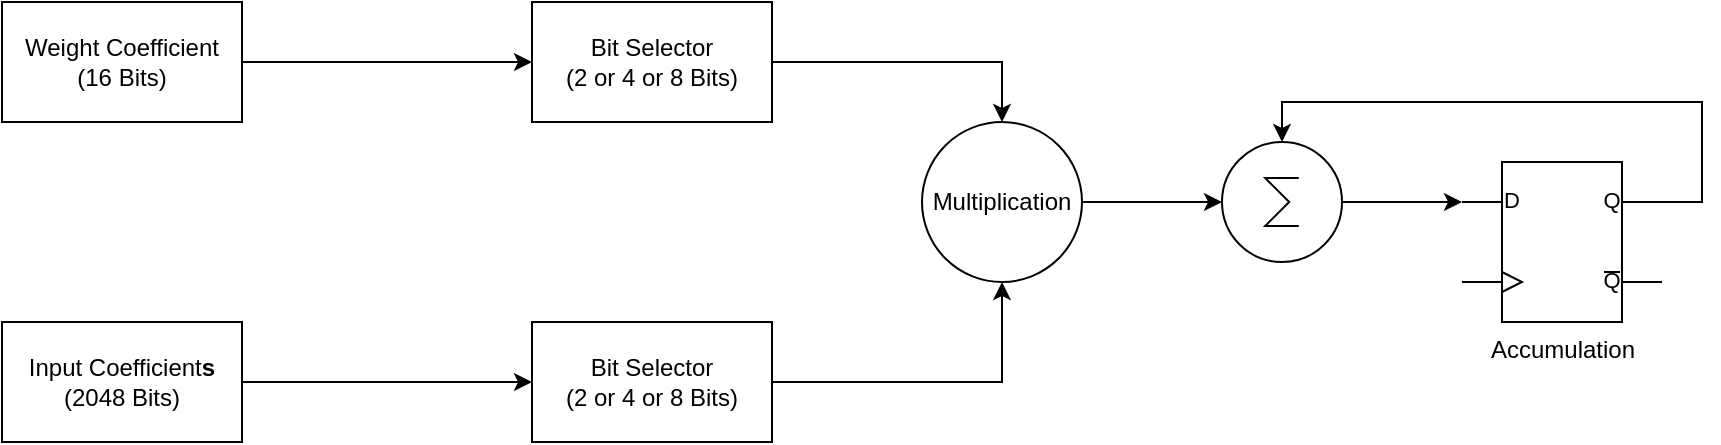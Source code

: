 <mxfile version="12.5.3" type="device" pages="2"><diagram id="5EvfinTA4NnwTIHYEvWW" name="Page-1"><mxGraphModel dx="1088" dy="889" grid="1" gridSize="10" guides="1" tooltips="1" connect="1" arrows="1" fold="1" page="1" pageScale="1" pageWidth="850" pageHeight="1100" math="0" shadow="0"><root><mxCell id="0"/><mxCell id="1" parent="0"/><mxCell id="I41aQPm7Ezf8EI9lW8n6-16" value="" style="edgeStyle=orthogonalEdgeStyle;rounded=0;orthogonalLoop=1;jettySize=auto;html=1;entryX=0;entryY=0.5;entryDx=0;entryDy=0;" edge="1" parent="1" source="I41aQPm7Ezf8EI9lW8n6-1" target="I41aQPm7Ezf8EI9lW8n6-3"><mxGeometry relative="1" as="geometry"><mxPoint x="220" y="240" as="targetPoint"/></mxGeometry></mxCell><mxCell id="I41aQPm7Ezf8EI9lW8n6-1" value="Weight Coefficient&lt;br&gt;(16 Bits)" style="rounded=0;whiteSpace=wrap;html=1;" vertex="1" parent="1"><mxGeometry x="20" y="210" width="120" height="60" as="geometry"/></mxCell><mxCell id="I41aQPm7Ezf8EI9lW8n6-13" style="edgeStyle=orthogonalEdgeStyle;rounded=0;orthogonalLoop=1;jettySize=auto;html=1;entryX=0.5;entryY=0;entryDx=0;entryDy=0;" edge="1" parent="1" source="I41aQPm7Ezf8EI9lW8n6-3" target="I41aQPm7Ezf8EI9lW8n6-6"><mxGeometry relative="1" as="geometry"/></mxCell><mxCell id="I41aQPm7Ezf8EI9lW8n6-3" value="Bit Selector&lt;br&gt;(2 or 4 or 8 Bits)" style="rounded=0;whiteSpace=wrap;html=1;" vertex="1" parent="1"><mxGeometry x="285" y="210" width="120" height="60" as="geometry"/></mxCell><mxCell id="I41aQPm7Ezf8EI9lW8n6-14" style="edgeStyle=orthogonalEdgeStyle;rounded=0;orthogonalLoop=1;jettySize=auto;html=1;entryX=0;entryY=0.5;entryDx=0;entryDy=0;" edge="1" parent="1" source="I41aQPm7Ezf8EI9lW8n6-4" target="I41aQPm7Ezf8EI9lW8n6-5"><mxGeometry relative="1" as="geometry"/></mxCell><mxCell id="I41aQPm7Ezf8EI9lW8n6-4" value="Input Coefficient&lt;b&gt;s&lt;/b&gt;&lt;br&gt;(2048 Bits)" style="rounded=0;whiteSpace=wrap;html=1;" vertex="1" parent="1"><mxGeometry x="20" y="370" width="120" height="60" as="geometry"/></mxCell><mxCell id="I41aQPm7Ezf8EI9lW8n6-12" style="edgeStyle=orthogonalEdgeStyle;rounded=0;orthogonalLoop=1;jettySize=auto;html=1;entryX=0.5;entryY=1;entryDx=0;entryDy=0;" edge="1" parent="1" source="I41aQPm7Ezf8EI9lW8n6-5" target="I41aQPm7Ezf8EI9lW8n6-6"><mxGeometry relative="1" as="geometry"/></mxCell><mxCell id="I41aQPm7Ezf8EI9lW8n6-5" value="Bit Selector&lt;br&gt;(2 or 4 or 8 Bits)" style="rounded=0;whiteSpace=wrap;html=1;" vertex="1" parent="1"><mxGeometry x="285" y="370" width="120" height="60" as="geometry"/></mxCell><mxCell id="I41aQPm7Ezf8EI9lW8n6-9" value="" style="edgeStyle=orthogonalEdgeStyle;rounded=0;orthogonalLoop=1;jettySize=auto;html=1;" edge="1" parent="1" source="I41aQPm7Ezf8EI9lW8n6-6" target="I41aQPm7Ezf8EI9lW8n6-7"><mxGeometry relative="1" as="geometry"/></mxCell><mxCell id="I41aQPm7Ezf8EI9lW8n6-6" value="Multiplication" style="ellipse;whiteSpace=wrap;html=1;aspect=fixed;" vertex="1" parent="1"><mxGeometry x="480" y="270" width="80" height="80" as="geometry"/></mxCell><mxCell id="I41aQPm7Ezf8EI9lW8n6-10" value="" style="edgeStyle=orthogonalEdgeStyle;rounded=0;orthogonalLoop=1;jettySize=auto;html=1;entryX=0;entryY=0.25;entryDx=0;entryDy=0;entryPerimeter=0;" edge="1" parent="1" source="I41aQPm7Ezf8EI9lW8n6-7" target="I41aQPm7Ezf8EI9lW8n6-8"><mxGeometry relative="1" as="geometry"/></mxCell><mxCell id="I41aQPm7Ezf8EI9lW8n6-7" value="" style="verticalLabelPosition=bottom;shadow=0;dashed=0;align=center;html=1;verticalAlign=top;shape=mxgraph.electrical.abstract.sum;" vertex="1" parent="1"><mxGeometry x="630" y="280" width="60" height="60" as="geometry"/></mxCell><mxCell id="I41aQPm7Ezf8EI9lW8n6-11" style="edgeStyle=orthogonalEdgeStyle;rounded=0;orthogonalLoop=1;jettySize=auto;html=1;exitX=1;exitY=0.25;exitDx=0;exitDy=0;exitPerimeter=0;entryX=0.5;entryY=0;entryDx=0;entryDy=0;entryPerimeter=0;" edge="1" parent="1" source="I41aQPm7Ezf8EI9lW8n6-8" target="I41aQPm7Ezf8EI9lW8n6-7"><mxGeometry relative="1" as="geometry"/></mxCell><mxCell id="I41aQPm7Ezf8EI9lW8n6-8" value="Accumulation" style="verticalLabelPosition=bottom;shadow=0;dashed=0;align=center;html=1;verticalAlign=top;shape=mxgraph.electrical.logic_gates.d_type_flip-flop;" vertex="1" parent="1"><mxGeometry x="750" y="290" width="100" height="80" as="geometry"/></mxCell></root></mxGraphModel></diagram><diagram id="mlnNWpOTWS5NXxi-FsF4" name="Page-2"><mxGraphModel dx="1088" dy="889" grid="1" gridSize="10" guides="1" tooltips="1" connect="1" arrows="1" fold="1" page="1" pageScale="1" pageWidth="850" pageHeight="1100" math="0" shadow="0"><root><mxCell id="1oatq4qJ1UR_Y7ejgjW1-0"/><mxCell id="1oatq4qJ1UR_Y7ejgjW1-1" parent="1oatq4qJ1UR_Y7ejgjW1-0"/><mxCell id="1oatq4qJ1UR_Y7ejgjW1-6" style="edgeStyle=orthogonalEdgeStyle;rounded=0;orthogonalLoop=1;jettySize=auto;html=1;entryX=0.5;entryY=0;entryDx=0;entryDy=0;" edge="1" parent="1oatq4qJ1UR_Y7ejgjW1-1" source="1oatq4qJ1UR_Y7ejgjW1-2" target="1oatq4qJ1UR_Y7ejgjW1-4"><mxGeometry relative="1" as="geometry"/></mxCell><mxCell id="1oatq4qJ1UR_Y7ejgjW1-2" value="SRAM 1" style="whiteSpace=wrap;html=1;aspect=fixed;" vertex="1" parent="1oatq4qJ1UR_Y7ejgjW1-1"><mxGeometry x="140" y="70" width="80" height="80" as="geometry"/></mxCell><mxCell id="1oatq4qJ1UR_Y7ejgjW1-7" style="edgeStyle=orthogonalEdgeStyle;rounded=0;orthogonalLoop=1;jettySize=auto;html=1;entryX=0.5;entryY=1;entryDx=0;entryDy=0;" edge="1" parent="1oatq4qJ1UR_Y7ejgjW1-1" source="1oatq4qJ1UR_Y7ejgjW1-3" target="1oatq4qJ1UR_Y7ejgjW1-4"><mxGeometry relative="1" as="geometry"/></mxCell><mxCell id="1oatq4qJ1UR_Y7ejgjW1-3" value="SRAM 2" style="whiteSpace=wrap;html=1;aspect=fixed;" vertex="1" parent="1oatq4qJ1UR_Y7ejgjW1-1"><mxGeometry x="140" y="310" width="80" height="80" as="geometry"/></mxCell><mxCell id="1oatq4qJ1UR_Y7ejgjW1-8" style="edgeStyle=orthogonalEdgeStyle;rounded=0;orthogonalLoop=1;jettySize=auto;html=1;entryX=0;entryY=0.5;entryDx=0;entryDy=0;" edge="1" parent="1oatq4qJ1UR_Y7ejgjW1-1" source="1oatq4qJ1UR_Y7ejgjW1-4" target="1oatq4qJ1UR_Y7ejgjW1-5"><mxGeometry relative="1" as="geometry"/></mxCell><mxCell id="1oatq4qJ1UR_Y7ejgjW1-9" style="edgeStyle=orthogonalEdgeStyle;rounded=0;orthogonalLoop=1;jettySize=auto;html=1;entryX=0.5;entryY=0;entryDx=0;entryDy=0;" edge="1" parent="1oatq4qJ1UR_Y7ejgjW1-1" source="1oatq4qJ1UR_Y7ejgjW1-4" target="1oatq4qJ1UR_Y7ejgjW1-3"><mxGeometry relative="1" as="geometry"><Array as="points"><mxPoint x="180" y="250"/></Array></mxGeometry></mxCell><mxCell id="1oatq4qJ1UR_Y7ejgjW1-10" style="edgeStyle=orthogonalEdgeStyle;rounded=0;orthogonalLoop=1;jettySize=auto;html=1;entryX=0.5;entryY=1;entryDx=0;entryDy=0;" edge="1" parent="1oatq4qJ1UR_Y7ejgjW1-1" source="1oatq4qJ1UR_Y7ejgjW1-4" target="1oatq4qJ1UR_Y7ejgjW1-2"><mxGeometry relative="1" as="geometry"><Array as="points"><mxPoint x="180" y="200"/></Array></mxGeometry></mxCell><mxCell id="1oatq4qJ1UR_Y7ejgjW1-4" value="State Machines" style="ellipse;whiteSpace=wrap;html=1;aspect=fixed;" vertex="1" parent="1oatq4qJ1UR_Y7ejgjW1-1"><mxGeometry x="350" y="190" width="80" height="80" as="geometry"/></mxCell><mxCell id="1oatq4qJ1UR_Y7ejgjW1-5" value="Sram 3" style="whiteSpace=wrap;html=1;aspect=fixed;" vertex="1" parent="1oatq4qJ1UR_Y7ejgjW1-1"><mxGeometry x="570" y="190" width="80" height="80" as="geometry"/></mxCell></root></mxGraphModel></diagram></mxfile>